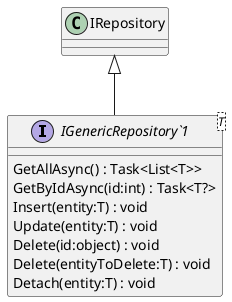 @startuml
interface "IGenericRepository`1"<T> {
    GetAllAsync() : Task<List<T>>
    GetByIdAsync(id:int) : Task<T?>
    Insert(entity:T) : void
    Update(entity:T) : void
    Delete(id:object) : void
    Delete(entityToDelete:T) : void
    Detach(entity:T) : void
}
IRepository <|-- "IGenericRepository`1"
@enduml
